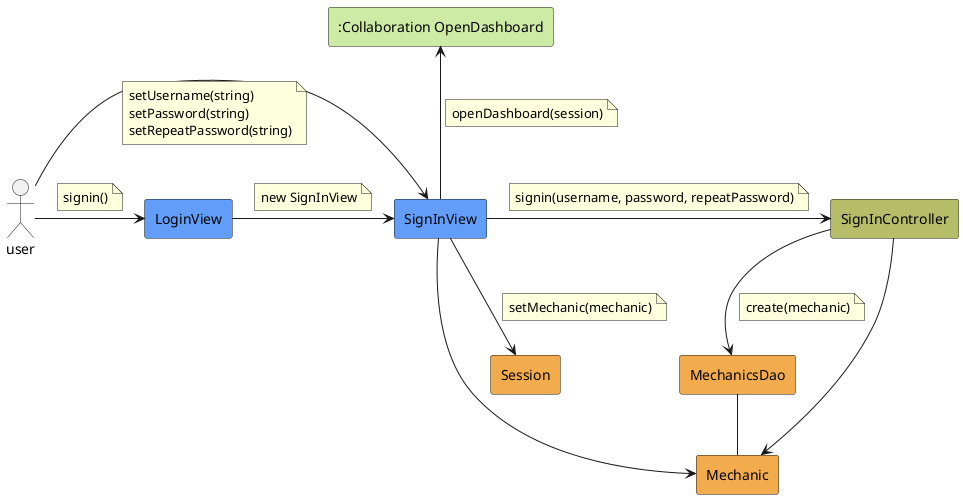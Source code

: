 @startuml

actor user
rectangle #629EF9 SignInView
rectangle #629EF9 LoginView
rectangle #b5bd68 SignInController
rectangle #F2AC4E MechanicsDao
rectangle #F2AC4E Mechanic
rectangle #F2AC4E Session
rectangle #CDEBA5 ":Collaboration OpenDashboard" as OpenDashboard

user -right-> LoginView
note on link
    signin()
end note

LoginView -right-> SignInView
note on link
    new SignInView
end note

user -right-> SignInView
note on link
    setUsername(string)
    setPassword(string)
    setRepeatPassword(string)
end note

SignInView -right-> SignInController
note on link
    signin(username, password, repeatPassword)
end note

SignInView -up-> OpenDashboard
note on link
    openDashboard(session)
end note

SignInView --> Mechanic
SignInView --> Session
note on link
    setMechanic(mechanic)
end note

SignInController -down-> MechanicsDao
note on link
    create(mechanic)
end note

SignInController --> Mechanic
MechanicsDao -- Mechanic

@enduml